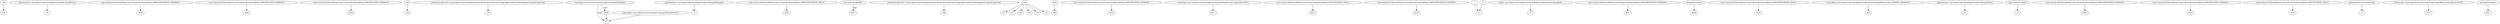 digraph g {
0[label="r38"]
1[label="r39"]
0->1[label=""]
2[label="@parameter3: org.eclipse.osgi.baseadaptor.bundlefile.BundleEntry"]
3[label="r4"]
2->3[label=""]
4[label="<java.util.jar.Attributes$Name: java.util.jar.Attributes$Name IMPLEMENTATION_VERSION>"]
5[label="$r43"]
4->5[label=""]
6[label="<java.util.jar.Attributes$Name: java.util.jar.Attributes$Name SPECIFICATION_VERSION>"]
7[label="$r40"]
6->7[label=""]
8[label="<java.util.jar.Attributes$Name: java.util.jar.Attributes$Name SPECIFICATION_VERSION>"]
9[label="$r24"]
8->9[label=""]
10[label="$r9"]
11[label="r29"]
10->11[label=""]
12[label="interfaceinvoke $r10.<org.eclipse.osgi.baseadaptor.loader.BaseClassLoader: java.lang.Object publicGetPackage(java.lang.String)>(r6)"]
13[label="r30"]
12->13[label=""]
14[label="org.eclipse.core.runtime.internal.adaptor.ClasspathManifest"]
15[label="r37"]
14->15[label="type"]
16[label="@parameter4: org.eclipse.osgi.baseadaptor.loader.ClasspathManager"]
17[label="r5"]
16->17[label=""]
18[label="<java.util.jar.Attributes$Name: java.util.jar.Attributes$Name IMPLEMENTATION_TITLE>"]
19[label="$r42"]
18->19[label=""]
20[label="(org.eclipse.core.runtime.internal.adaptor.ClasspathManifest) $r12"]
20->15[label=""]
21[label="java.lang.StringBuffer"]
22[label="$r15"]
21->22[label="type"]
23[label="$r26"]
14->23[label="type"]
24[label="interfaceinvoke $r47.<org.eclipse.osgi.baseadaptor.loader.BaseClassLoader: java.lang.Object publicGetPackage(java.lang.String)>(r6)"]
25[label="r48"]
24->25[label=""]
26[label="null"]
27[label="r31"]
26->27[label=""]
28[label="$r45"]
29[label="r46"]
28->29[label=""]
30[label="<java.util.jar.Attributes$Name: java.util.jar.Attributes$Name SPECIFICATION_VENDOR>"]
31[label="$r41"]
30->31[label=""]
32[label="<org.eclipse.core.runtime.internal.adaptor.ClasspathManifest: java.lang.Object KEY>"]
33[label="$r11"]
32->33[label=""]
34[label="<java.util.jar.Attributes$Name: java.util.jar.Attributes$Name SPECIFICATION_TITLE>"]
35[label="$r25"]
34->35[label=""]
36[label="<java.util.jar.Attributes$Name: java.util.jar.Attributes$Name IMPLEMENTATION_VENDOR>"]
37[label="$r20"]
36->37[label=""]
38[label="1"]
39[label="z1"]
38->39[label=""]
40[label="0"]
40->39[label=""]
41[label="@this: org.eclipse.core.runtime.internal.adaptor.EclipseClassLoadingHook"]
42[label="r0"]
41->42[label=""]
43[label="<java.util.jar.Attributes$Name: java.util.jar.Attributes$Name IMPLEMENTATION_VERSION>"]
44[label="$r21"]
43->44[label=""]
45[label="@caughtexception"]
46[label="$r28"]
45->46[label=""]
47[label="<java.util.jar.Attributes$Name: java.util.jar.Attributes$Name IMPLEMENTATION_TITLE>"]
48[label="$r22"]
47->48[label=""]
49[label="r33"]
26->49[label=""]
50[label="<org.eclipse.core.runtime.internal.adaptor.EclipseClassLoadingHook: boolean DEFINE_PACKAGES>"]
51[label="$z0"]
50->51[label=""]
52[label="@parameter2: org.eclipse.osgi.baseadaptor.loader.ClasspathEntry"]
53[label="r3"]
52->53[label=""]
54[label="@parameter1: byte[]"]
55[label="r2"]
54->55[label=""]
56[label="r34"]
26->56[label=""]
57[label="r36"]
26->57[label=""]
58[label="r32"]
26->58[label=""]
59[label="<java.util.jar.Attributes$Name: java.util.jar.Attributes$Name IMPLEMENTATION_VENDOR>"]
60[label="$r44"]
59->60[label=""]
61[label="<java.util.jar.Attributes$Name: java.util.jar.Attributes$Name SPECIFICATION_VENDOR>"]
62[label="$r23"]
61->62[label=""]
63[label="r35"]
26->63[label=""]
64[label="<java.util.jar.Attributes$Name: java.util.jar.Attributes$Name SPECIFICATION_TITLE>"]
65[label="$r19"]
64->65[label=""]
66[label="@parameter0: java.lang.String"]
67[label="r1"]
66->67[label=""]
23->15[label=""]
68[label="staticinvoke <java.lang.String: java.lang.String valueOf(java.lang.Object)>($r16)"]
69[label="$r17"]
68->69[label=""]
70[label="@caughtexception"]
71[label="$r27"]
70->71[label=""]
}